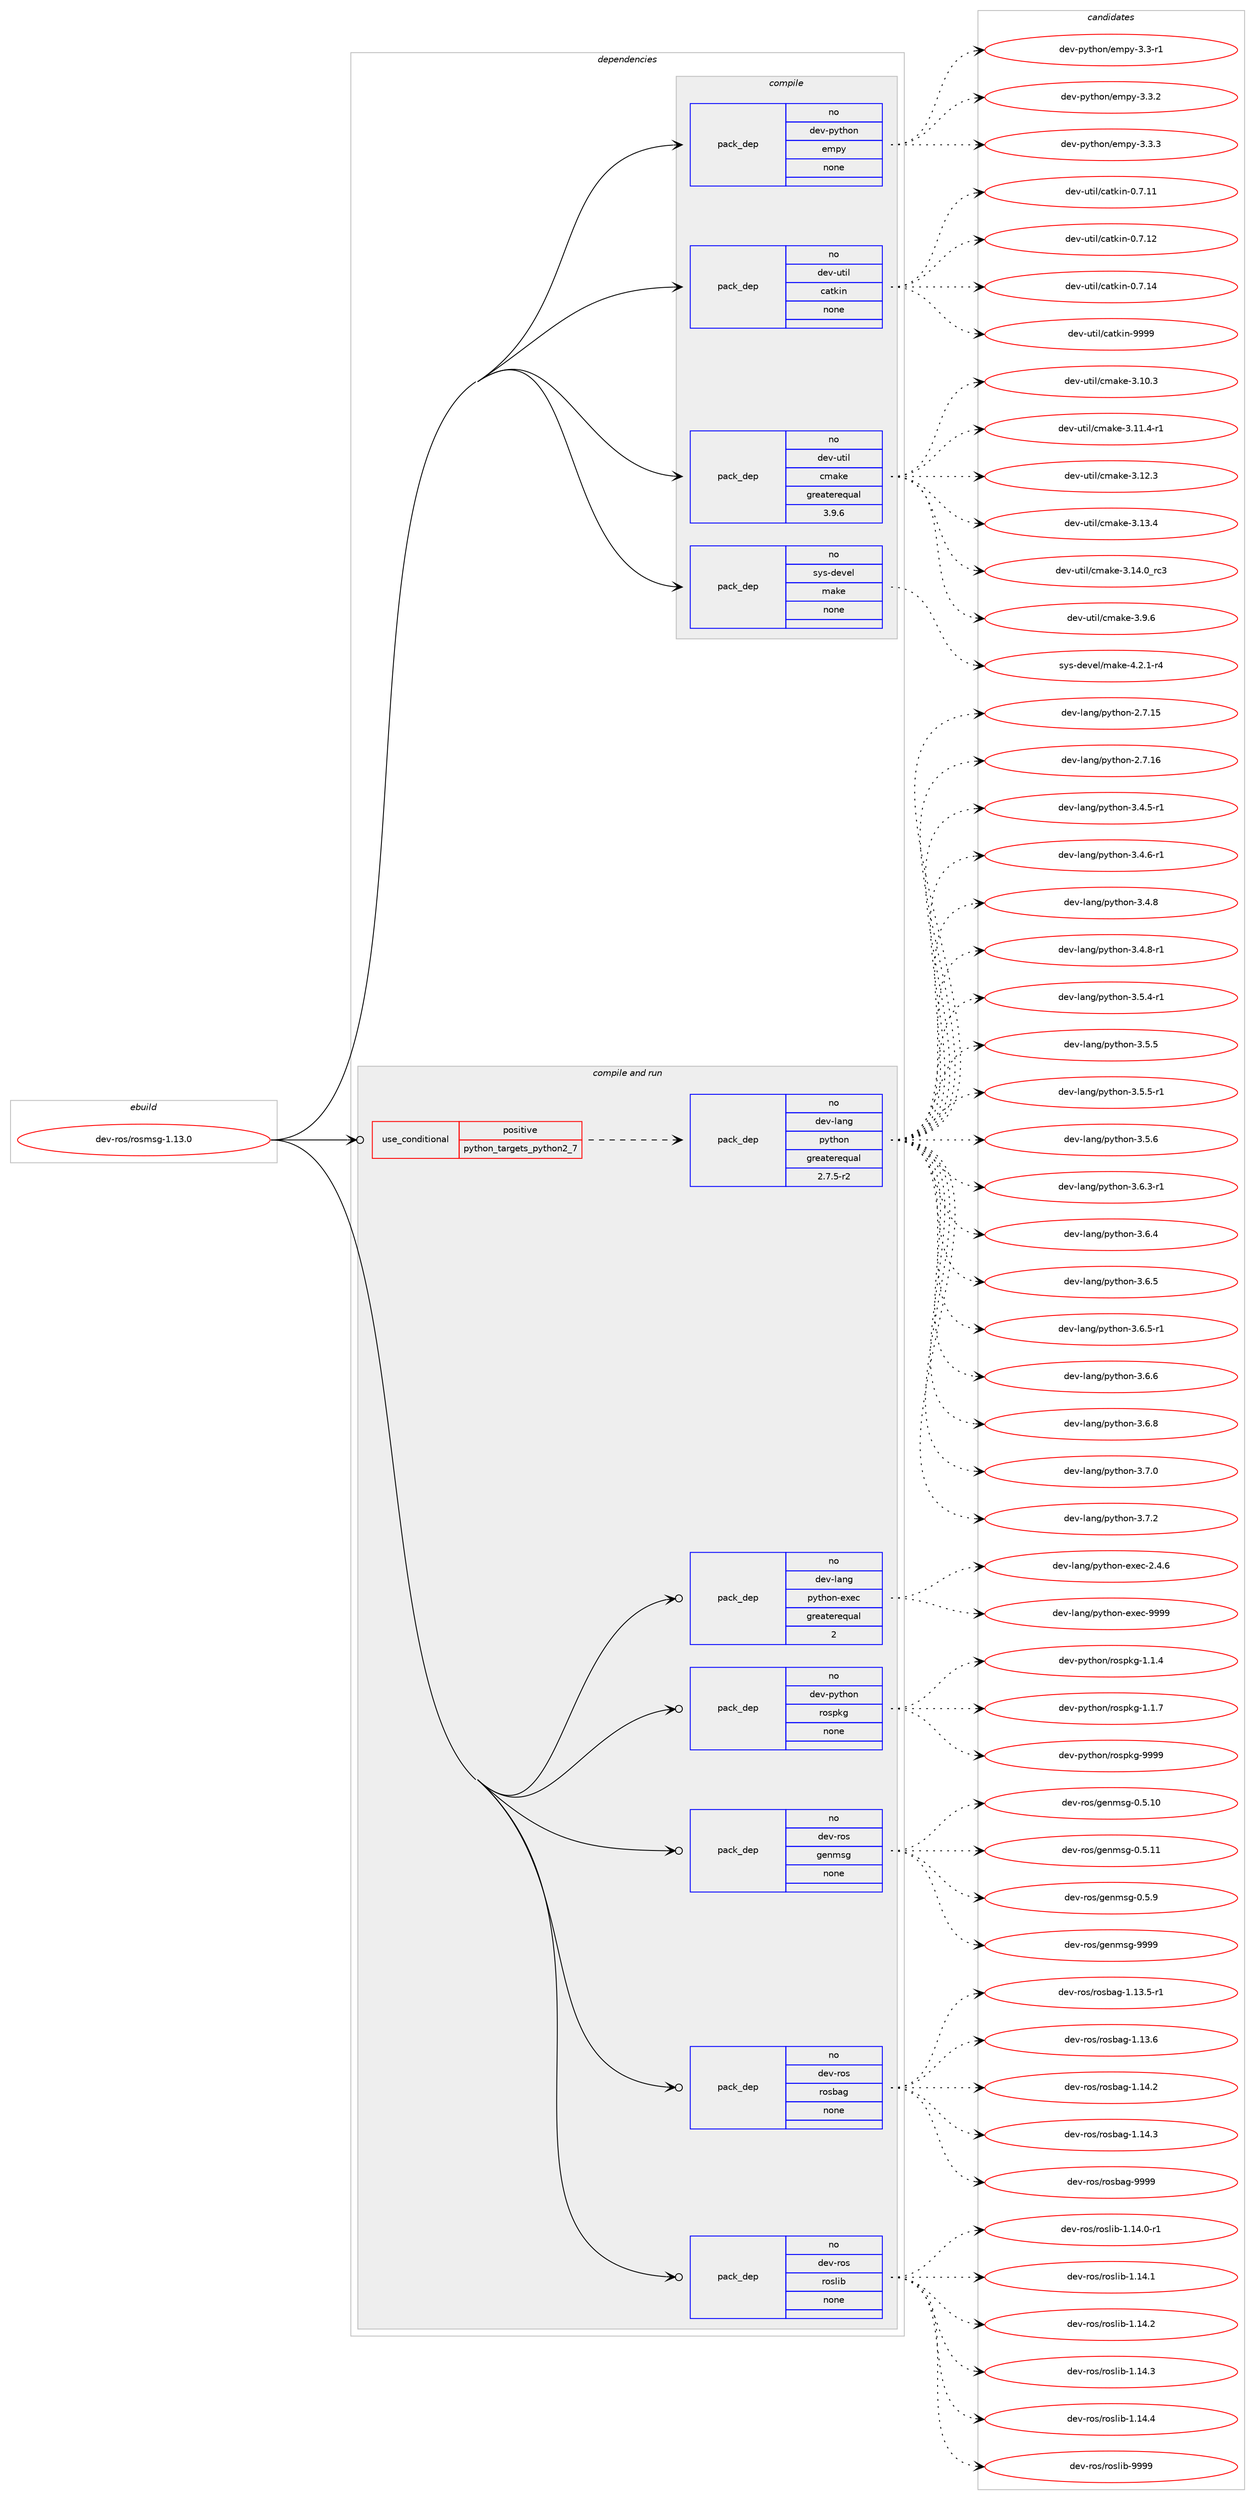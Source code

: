digraph prolog {

# *************
# Graph options
# *************

newrank=true;
concentrate=true;
compound=true;
graph [rankdir=LR,fontname=Helvetica,fontsize=10,ranksep=1.5];#, ranksep=2.5, nodesep=0.2];
edge  [arrowhead=vee];
node  [fontname=Helvetica,fontsize=10];

# **********
# The ebuild
# **********

subgraph cluster_leftcol {
color=gray;
rank=same;
label=<<i>ebuild</i>>;
id [label="dev-ros/rosmsg-1.13.0", color=red, width=4, href="../dev-ros/rosmsg-1.13.0.svg"];
}

# ****************
# The dependencies
# ****************

subgraph cluster_midcol {
color=gray;
label=<<i>dependencies</i>>;
subgraph cluster_compile {
fillcolor="#eeeeee";
style=filled;
label=<<i>compile</i>>;
subgraph pack1052657 {
dependency1466068 [label=<<TABLE BORDER="0" CELLBORDER="1" CELLSPACING="0" CELLPADDING="4" WIDTH="220"><TR><TD ROWSPAN="6" CELLPADDING="30">pack_dep</TD></TR><TR><TD WIDTH="110">no</TD></TR><TR><TD>dev-python</TD></TR><TR><TD>empy</TD></TR><TR><TD>none</TD></TR><TR><TD></TD></TR></TABLE>>, shape=none, color=blue];
}
id:e -> dependency1466068:w [weight=20,style="solid",arrowhead="vee"];
subgraph pack1052658 {
dependency1466069 [label=<<TABLE BORDER="0" CELLBORDER="1" CELLSPACING="0" CELLPADDING="4" WIDTH="220"><TR><TD ROWSPAN="6" CELLPADDING="30">pack_dep</TD></TR><TR><TD WIDTH="110">no</TD></TR><TR><TD>dev-util</TD></TR><TR><TD>catkin</TD></TR><TR><TD>none</TD></TR><TR><TD></TD></TR></TABLE>>, shape=none, color=blue];
}
id:e -> dependency1466069:w [weight=20,style="solid",arrowhead="vee"];
subgraph pack1052659 {
dependency1466070 [label=<<TABLE BORDER="0" CELLBORDER="1" CELLSPACING="0" CELLPADDING="4" WIDTH="220"><TR><TD ROWSPAN="6" CELLPADDING="30">pack_dep</TD></TR><TR><TD WIDTH="110">no</TD></TR><TR><TD>dev-util</TD></TR><TR><TD>cmake</TD></TR><TR><TD>greaterequal</TD></TR><TR><TD>3.9.6</TD></TR></TABLE>>, shape=none, color=blue];
}
id:e -> dependency1466070:w [weight=20,style="solid",arrowhead="vee"];
subgraph pack1052660 {
dependency1466071 [label=<<TABLE BORDER="0" CELLBORDER="1" CELLSPACING="0" CELLPADDING="4" WIDTH="220"><TR><TD ROWSPAN="6" CELLPADDING="30">pack_dep</TD></TR><TR><TD WIDTH="110">no</TD></TR><TR><TD>sys-devel</TD></TR><TR><TD>make</TD></TR><TR><TD>none</TD></TR><TR><TD></TD></TR></TABLE>>, shape=none, color=blue];
}
id:e -> dependency1466071:w [weight=20,style="solid",arrowhead="vee"];
}
subgraph cluster_compileandrun {
fillcolor="#eeeeee";
style=filled;
label=<<i>compile and run</i>>;
subgraph cond390021 {
dependency1466072 [label=<<TABLE BORDER="0" CELLBORDER="1" CELLSPACING="0" CELLPADDING="4"><TR><TD ROWSPAN="3" CELLPADDING="10">use_conditional</TD></TR><TR><TD>positive</TD></TR><TR><TD>python_targets_python2_7</TD></TR></TABLE>>, shape=none, color=red];
subgraph pack1052661 {
dependency1466073 [label=<<TABLE BORDER="0" CELLBORDER="1" CELLSPACING="0" CELLPADDING="4" WIDTH="220"><TR><TD ROWSPAN="6" CELLPADDING="30">pack_dep</TD></TR><TR><TD WIDTH="110">no</TD></TR><TR><TD>dev-lang</TD></TR><TR><TD>python</TD></TR><TR><TD>greaterequal</TD></TR><TR><TD>2.7.5-r2</TD></TR></TABLE>>, shape=none, color=blue];
}
dependency1466072:e -> dependency1466073:w [weight=20,style="dashed",arrowhead="vee"];
}
id:e -> dependency1466072:w [weight=20,style="solid",arrowhead="odotvee"];
subgraph pack1052662 {
dependency1466074 [label=<<TABLE BORDER="0" CELLBORDER="1" CELLSPACING="0" CELLPADDING="4" WIDTH="220"><TR><TD ROWSPAN="6" CELLPADDING="30">pack_dep</TD></TR><TR><TD WIDTH="110">no</TD></TR><TR><TD>dev-lang</TD></TR><TR><TD>python-exec</TD></TR><TR><TD>greaterequal</TD></TR><TR><TD>2</TD></TR></TABLE>>, shape=none, color=blue];
}
id:e -> dependency1466074:w [weight=20,style="solid",arrowhead="odotvee"];
subgraph pack1052663 {
dependency1466075 [label=<<TABLE BORDER="0" CELLBORDER="1" CELLSPACING="0" CELLPADDING="4" WIDTH="220"><TR><TD ROWSPAN="6" CELLPADDING="30">pack_dep</TD></TR><TR><TD WIDTH="110">no</TD></TR><TR><TD>dev-python</TD></TR><TR><TD>rospkg</TD></TR><TR><TD>none</TD></TR><TR><TD></TD></TR></TABLE>>, shape=none, color=blue];
}
id:e -> dependency1466075:w [weight=20,style="solid",arrowhead="odotvee"];
subgraph pack1052664 {
dependency1466076 [label=<<TABLE BORDER="0" CELLBORDER="1" CELLSPACING="0" CELLPADDING="4" WIDTH="220"><TR><TD ROWSPAN="6" CELLPADDING="30">pack_dep</TD></TR><TR><TD WIDTH="110">no</TD></TR><TR><TD>dev-ros</TD></TR><TR><TD>genmsg</TD></TR><TR><TD>none</TD></TR><TR><TD></TD></TR></TABLE>>, shape=none, color=blue];
}
id:e -> dependency1466076:w [weight=20,style="solid",arrowhead="odotvee"];
subgraph pack1052665 {
dependency1466077 [label=<<TABLE BORDER="0" CELLBORDER="1" CELLSPACING="0" CELLPADDING="4" WIDTH="220"><TR><TD ROWSPAN="6" CELLPADDING="30">pack_dep</TD></TR><TR><TD WIDTH="110">no</TD></TR><TR><TD>dev-ros</TD></TR><TR><TD>rosbag</TD></TR><TR><TD>none</TD></TR><TR><TD></TD></TR></TABLE>>, shape=none, color=blue];
}
id:e -> dependency1466077:w [weight=20,style="solid",arrowhead="odotvee"];
subgraph pack1052666 {
dependency1466078 [label=<<TABLE BORDER="0" CELLBORDER="1" CELLSPACING="0" CELLPADDING="4" WIDTH="220"><TR><TD ROWSPAN="6" CELLPADDING="30">pack_dep</TD></TR><TR><TD WIDTH="110">no</TD></TR><TR><TD>dev-ros</TD></TR><TR><TD>roslib</TD></TR><TR><TD>none</TD></TR><TR><TD></TD></TR></TABLE>>, shape=none, color=blue];
}
id:e -> dependency1466078:w [weight=20,style="solid",arrowhead="odotvee"];
}
subgraph cluster_run {
fillcolor="#eeeeee";
style=filled;
label=<<i>run</i>>;
}
}

# **************
# The candidates
# **************

subgraph cluster_choices {
rank=same;
color=gray;
label=<<i>candidates</i>>;

subgraph choice1052657 {
color=black;
nodesep=1;
choice1001011184511212111610411111047101109112121455146514511449 [label="dev-python/empy-3.3-r1", color=red, width=4,href="../dev-python/empy-3.3-r1.svg"];
choice1001011184511212111610411111047101109112121455146514650 [label="dev-python/empy-3.3.2", color=red, width=4,href="../dev-python/empy-3.3.2.svg"];
choice1001011184511212111610411111047101109112121455146514651 [label="dev-python/empy-3.3.3", color=red, width=4,href="../dev-python/empy-3.3.3.svg"];
dependency1466068:e -> choice1001011184511212111610411111047101109112121455146514511449:w [style=dotted,weight="100"];
dependency1466068:e -> choice1001011184511212111610411111047101109112121455146514650:w [style=dotted,weight="100"];
dependency1466068:e -> choice1001011184511212111610411111047101109112121455146514651:w [style=dotted,weight="100"];
}
subgraph choice1052658 {
color=black;
nodesep=1;
choice1001011184511711610510847999711610710511045484655464949 [label="dev-util/catkin-0.7.11", color=red, width=4,href="../dev-util/catkin-0.7.11.svg"];
choice1001011184511711610510847999711610710511045484655464950 [label="dev-util/catkin-0.7.12", color=red, width=4,href="../dev-util/catkin-0.7.12.svg"];
choice1001011184511711610510847999711610710511045484655464952 [label="dev-util/catkin-0.7.14", color=red, width=4,href="../dev-util/catkin-0.7.14.svg"];
choice100101118451171161051084799971161071051104557575757 [label="dev-util/catkin-9999", color=red, width=4,href="../dev-util/catkin-9999.svg"];
dependency1466069:e -> choice1001011184511711610510847999711610710511045484655464949:w [style=dotted,weight="100"];
dependency1466069:e -> choice1001011184511711610510847999711610710511045484655464950:w [style=dotted,weight="100"];
dependency1466069:e -> choice1001011184511711610510847999711610710511045484655464952:w [style=dotted,weight="100"];
dependency1466069:e -> choice100101118451171161051084799971161071051104557575757:w [style=dotted,weight="100"];
}
subgraph choice1052659 {
color=black;
nodesep=1;
choice1001011184511711610510847991099710710145514649484651 [label="dev-util/cmake-3.10.3", color=red, width=4,href="../dev-util/cmake-3.10.3.svg"];
choice10010111845117116105108479910997107101455146494946524511449 [label="dev-util/cmake-3.11.4-r1", color=red, width=4,href="../dev-util/cmake-3.11.4-r1.svg"];
choice1001011184511711610510847991099710710145514649504651 [label="dev-util/cmake-3.12.3", color=red, width=4,href="../dev-util/cmake-3.12.3.svg"];
choice1001011184511711610510847991099710710145514649514652 [label="dev-util/cmake-3.13.4", color=red, width=4,href="../dev-util/cmake-3.13.4.svg"];
choice1001011184511711610510847991099710710145514649524648951149951 [label="dev-util/cmake-3.14.0_rc3", color=red, width=4,href="../dev-util/cmake-3.14.0_rc3.svg"];
choice10010111845117116105108479910997107101455146574654 [label="dev-util/cmake-3.9.6", color=red, width=4,href="../dev-util/cmake-3.9.6.svg"];
dependency1466070:e -> choice1001011184511711610510847991099710710145514649484651:w [style=dotted,weight="100"];
dependency1466070:e -> choice10010111845117116105108479910997107101455146494946524511449:w [style=dotted,weight="100"];
dependency1466070:e -> choice1001011184511711610510847991099710710145514649504651:w [style=dotted,weight="100"];
dependency1466070:e -> choice1001011184511711610510847991099710710145514649514652:w [style=dotted,weight="100"];
dependency1466070:e -> choice1001011184511711610510847991099710710145514649524648951149951:w [style=dotted,weight="100"];
dependency1466070:e -> choice10010111845117116105108479910997107101455146574654:w [style=dotted,weight="100"];
}
subgraph choice1052660 {
color=black;
nodesep=1;
choice1151211154510010111810110847109971071014552465046494511452 [label="sys-devel/make-4.2.1-r4", color=red, width=4,href="../sys-devel/make-4.2.1-r4.svg"];
dependency1466071:e -> choice1151211154510010111810110847109971071014552465046494511452:w [style=dotted,weight="100"];
}
subgraph choice1052661 {
color=black;
nodesep=1;
choice10010111845108971101034711212111610411111045504655464953 [label="dev-lang/python-2.7.15", color=red, width=4,href="../dev-lang/python-2.7.15.svg"];
choice10010111845108971101034711212111610411111045504655464954 [label="dev-lang/python-2.7.16", color=red, width=4,href="../dev-lang/python-2.7.16.svg"];
choice1001011184510897110103471121211161041111104551465246534511449 [label="dev-lang/python-3.4.5-r1", color=red, width=4,href="../dev-lang/python-3.4.5-r1.svg"];
choice1001011184510897110103471121211161041111104551465246544511449 [label="dev-lang/python-3.4.6-r1", color=red, width=4,href="../dev-lang/python-3.4.6-r1.svg"];
choice100101118451089711010347112121116104111110455146524656 [label="dev-lang/python-3.4.8", color=red, width=4,href="../dev-lang/python-3.4.8.svg"];
choice1001011184510897110103471121211161041111104551465246564511449 [label="dev-lang/python-3.4.8-r1", color=red, width=4,href="../dev-lang/python-3.4.8-r1.svg"];
choice1001011184510897110103471121211161041111104551465346524511449 [label="dev-lang/python-3.5.4-r1", color=red, width=4,href="../dev-lang/python-3.5.4-r1.svg"];
choice100101118451089711010347112121116104111110455146534653 [label="dev-lang/python-3.5.5", color=red, width=4,href="../dev-lang/python-3.5.5.svg"];
choice1001011184510897110103471121211161041111104551465346534511449 [label="dev-lang/python-3.5.5-r1", color=red, width=4,href="../dev-lang/python-3.5.5-r1.svg"];
choice100101118451089711010347112121116104111110455146534654 [label="dev-lang/python-3.5.6", color=red, width=4,href="../dev-lang/python-3.5.6.svg"];
choice1001011184510897110103471121211161041111104551465446514511449 [label="dev-lang/python-3.6.3-r1", color=red, width=4,href="../dev-lang/python-3.6.3-r1.svg"];
choice100101118451089711010347112121116104111110455146544652 [label="dev-lang/python-3.6.4", color=red, width=4,href="../dev-lang/python-3.6.4.svg"];
choice100101118451089711010347112121116104111110455146544653 [label="dev-lang/python-3.6.5", color=red, width=4,href="../dev-lang/python-3.6.5.svg"];
choice1001011184510897110103471121211161041111104551465446534511449 [label="dev-lang/python-3.6.5-r1", color=red, width=4,href="../dev-lang/python-3.6.5-r1.svg"];
choice100101118451089711010347112121116104111110455146544654 [label="dev-lang/python-3.6.6", color=red, width=4,href="../dev-lang/python-3.6.6.svg"];
choice100101118451089711010347112121116104111110455146544656 [label="dev-lang/python-3.6.8", color=red, width=4,href="../dev-lang/python-3.6.8.svg"];
choice100101118451089711010347112121116104111110455146554648 [label="dev-lang/python-3.7.0", color=red, width=4,href="../dev-lang/python-3.7.0.svg"];
choice100101118451089711010347112121116104111110455146554650 [label="dev-lang/python-3.7.2", color=red, width=4,href="../dev-lang/python-3.7.2.svg"];
dependency1466073:e -> choice10010111845108971101034711212111610411111045504655464953:w [style=dotted,weight="100"];
dependency1466073:e -> choice10010111845108971101034711212111610411111045504655464954:w [style=dotted,weight="100"];
dependency1466073:e -> choice1001011184510897110103471121211161041111104551465246534511449:w [style=dotted,weight="100"];
dependency1466073:e -> choice1001011184510897110103471121211161041111104551465246544511449:w [style=dotted,weight="100"];
dependency1466073:e -> choice100101118451089711010347112121116104111110455146524656:w [style=dotted,weight="100"];
dependency1466073:e -> choice1001011184510897110103471121211161041111104551465246564511449:w [style=dotted,weight="100"];
dependency1466073:e -> choice1001011184510897110103471121211161041111104551465346524511449:w [style=dotted,weight="100"];
dependency1466073:e -> choice100101118451089711010347112121116104111110455146534653:w [style=dotted,weight="100"];
dependency1466073:e -> choice1001011184510897110103471121211161041111104551465346534511449:w [style=dotted,weight="100"];
dependency1466073:e -> choice100101118451089711010347112121116104111110455146534654:w [style=dotted,weight="100"];
dependency1466073:e -> choice1001011184510897110103471121211161041111104551465446514511449:w [style=dotted,weight="100"];
dependency1466073:e -> choice100101118451089711010347112121116104111110455146544652:w [style=dotted,weight="100"];
dependency1466073:e -> choice100101118451089711010347112121116104111110455146544653:w [style=dotted,weight="100"];
dependency1466073:e -> choice1001011184510897110103471121211161041111104551465446534511449:w [style=dotted,weight="100"];
dependency1466073:e -> choice100101118451089711010347112121116104111110455146544654:w [style=dotted,weight="100"];
dependency1466073:e -> choice100101118451089711010347112121116104111110455146544656:w [style=dotted,weight="100"];
dependency1466073:e -> choice100101118451089711010347112121116104111110455146554648:w [style=dotted,weight="100"];
dependency1466073:e -> choice100101118451089711010347112121116104111110455146554650:w [style=dotted,weight="100"];
}
subgraph choice1052662 {
color=black;
nodesep=1;
choice1001011184510897110103471121211161041111104510112010199455046524654 [label="dev-lang/python-exec-2.4.6", color=red, width=4,href="../dev-lang/python-exec-2.4.6.svg"];
choice10010111845108971101034711212111610411111045101120101994557575757 [label="dev-lang/python-exec-9999", color=red, width=4,href="../dev-lang/python-exec-9999.svg"];
dependency1466074:e -> choice1001011184510897110103471121211161041111104510112010199455046524654:w [style=dotted,weight="100"];
dependency1466074:e -> choice10010111845108971101034711212111610411111045101120101994557575757:w [style=dotted,weight="100"];
}
subgraph choice1052663 {
color=black;
nodesep=1;
choice1001011184511212111610411111047114111115112107103454946494652 [label="dev-python/rospkg-1.1.4", color=red, width=4,href="../dev-python/rospkg-1.1.4.svg"];
choice1001011184511212111610411111047114111115112107103454946494655 [label="dev-python/rospkg-1.1.7", color=red, width=4,href="../dev-python/rospkg-1.1.7.svg"];
choice10010111845112121116104111110471141111151121071034557575757 [label="dev-python/rospkg-9999", color=red, width=4,href="../dev-python/rospkg-9999.svg"];
dependency1466075:e -> choice1001011184511212111610411111047114111115112107103454946494652:w [style=dotted,weight="100"];
dependency1466075:e -> choice1001011184511212111610411111047114111115112107103454946494655:w [style=dotted,weight="100"];
dependency1466075:e -> choice10010111845112121116104111110471141111151121071034557575757:w [style=dotted,weight="100"];
}
subgraph choice1052664 {
color=black;
nodesep=1;
choice100101118451141111154710310111010911510345484653464948 [label="dev-ros/genmsg-0.5.10", color=red, width=4,href="../dev-ros/genmsg-0.5.10.svg"];
choice100101118451141111154710310111010911510345484653464949 [label="dev-ros/genmsg-0.5.11", color=red, width=4,href="../dev-ros/genmsg-0.5.11.svg"];
choice1001011184511411111547103101110109115103454846534657 [label="dev-ros/genmsg-0.5.9", color=red, width=4,href="../dev-ros/genmsg-0.5.9.svg"];
choice10010111845114111115471031011101091151034557575757 [label="dev-ros/genmsg-9999", color=red, width=4,href="../dev-ros/genmsg-9999.svg"];
dependency1466076:e -> choice100101118451141111154710310111010911510345484653464948:w [style=dotted,weight="100"];
dependency1466076:e -> choice100101118451141111154710310111010911510345484653464949:w [style=dotted,weight="100"];
dependency1466076:e -> choice1001011184511411111547103101110109115103454846534657:w [style=dotted,weight="100"];
dependency1466076:e -> choice10010111845114111115471031011101091151034557575757:w [style=dotted,weight="100"];
}
subgraph choice1052665 {
color=black;
nodesep=1;
choice10010111845114111115471141111159897103454946495146534511449 [label="dev-ros/rosbag-1.13.5-r1", color=red, width=4,href="../dev-ros/rosbag-1.13.5-r1.svg"];
choice1001011184511411111547114111115989710345494649514654 [label="dev-ros/rosbag-1.13.6", color=red, width=4,href="../dev-ros/rosbag-1.13.6.svg"];
choice1001011184511411111547114111115989710345494649524650 [label="dev-ros/rosbag-1.14.2", color=red, width=4,href="../dev-ros/rosbag-1.14.2.svg"];
choice1001011184511411111547114111115989710345494649524651 [label="dev-ros/rosbag-1.14.3", color=red, width=4,href="../dev-ros/rosbag-1.14.3.svg"];
choice100101118451141111154711411111598971034557575757 [label="dev-ros/rosbag-9999", color=red, width=4,href="../dev-ros/rosbag-9999.svg"];
dependency1466077:e -> choice10010111845114111115471141111159897103454946495146534511449:w [style=dotted,weight="100"];
dependency1466077:e -> choice1001011184511411111547114111115989710345494649514654:w [style=dotted,weight="100"];
dependency1466077:e -> choice1001011184511411111547114111115989710345494649524650:w [style=dotted,weight="100"];
dependency1466077:e -> choice1001011184511411111547114111115989710345494649524651:w [style=dotted,weight="100"];
dependency1466077:e -> choice100101118451141111154711411111598971034557575757:w [style=dotted,weight="100"];
}
subgraph choice1052666 {
color=black;
nodesep=1;
choice100101118451141111154711411111510810598454946495246484511449 [label="dev-ros/roslib-1.14.0-r1", color=red, width=4,href="../dev-ros/roslib-1.14.0-r1.svg"];
choice10010111845114111115471141111151081059845494649524649 [label="dev-ros/roslib-1.14.1", color=red, width=4,href="../dev-ros/roslib-1.14.1.svg"];
choice10010111845114111115471141111151081059845494649524650 [label="dev-ros/roslib-1.14.2", color=red, width=4,href="../dev-ros/roslib-1.14.2.svg"];
choice10010111845114111115471141111151081059845494649524651 [label="dev-ros/roslib-1.14.3", color=red, width=4,href="../dev-ros/roslib-1.14.3.svg"];
choice10010111845114111115471141111151081059845494649524652 [label="dev-ros/roslib-1.14.4", color=red, width=4,href="../dev-ros/roslib-1.14.4.svg"];
choice1001011184511411111547114111115108105984557575757 [label="dev-ros/roslib-9999", color=red, width=4,href="../dev-ros/roslib-9999.svg"];
dependency1466078:e -> choice100101118451141111154711411111510810598454946495246484511449:w [style=dotted,weight="100"];
dependency1466078:e -> choice10010111845114111115471141111151081059845494649524649:w [style=dotted,weight="100"];
dependency1466078:e -> choice10010111845114111115471141111151081059845494649524650:w [style=dotted,weight="100"];
dependency1466078:e -> choice10010111845114111115471141111151081059845494649524651:w [style=dotted,weight="100"];
dependency1466078:e -> choice10010111845114111115471141111151081059845494649524652:w [style=dotted,weight="100"];
dependency1466078:e -> choice1001011184511411111547114111115108105984557575757:w [style=dotted,weight="100"];
}
}

}
